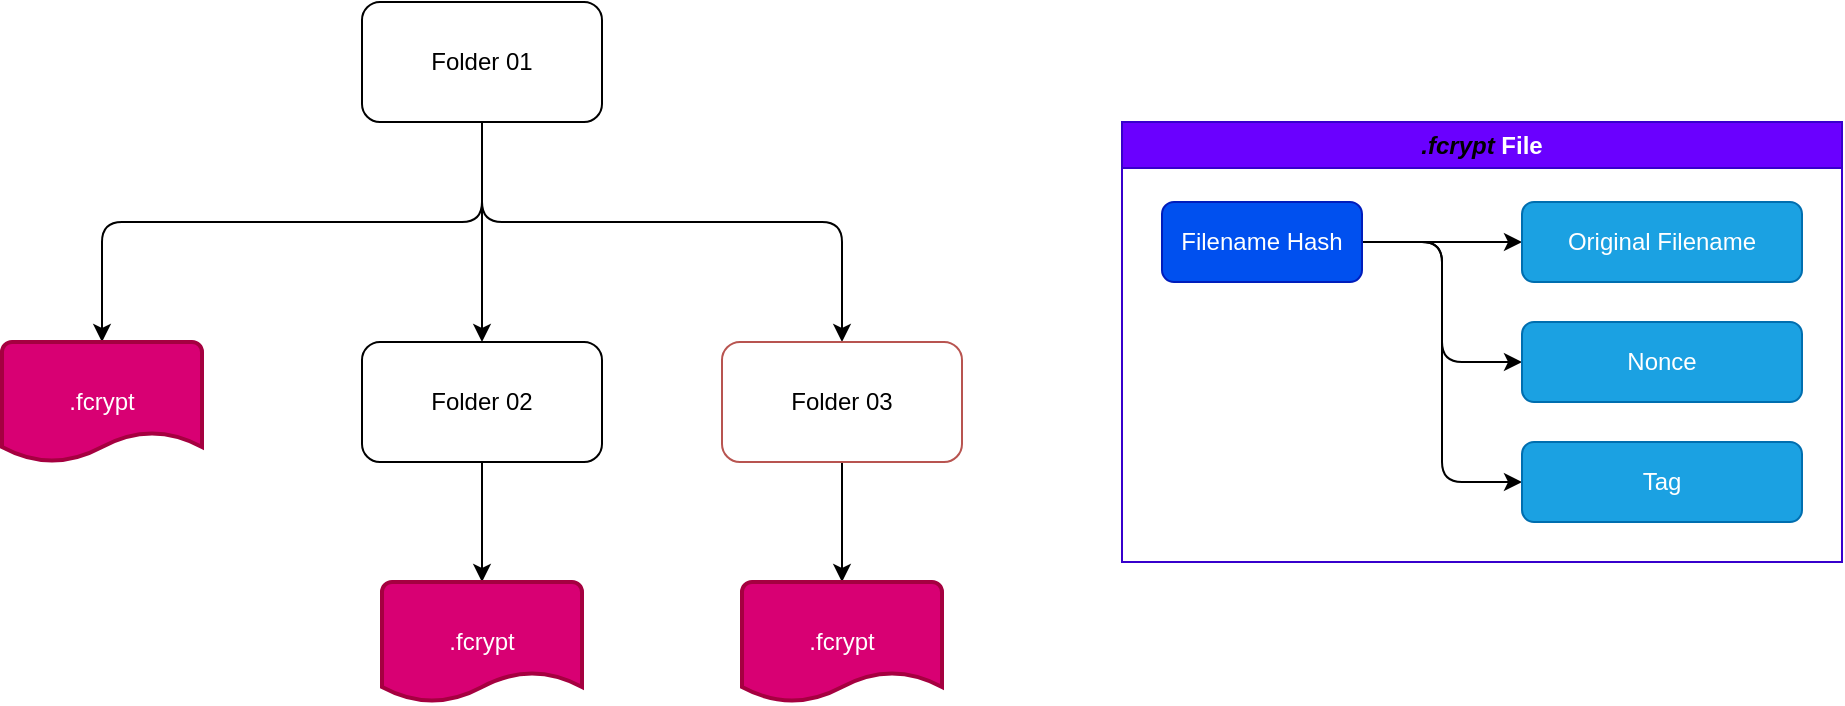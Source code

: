 <mxfile>
    <diagram id="qkYxpQfklIPQ-FIDDS9N" name="Page-1">
        <mxGraphModel dx="1252" dy="926" grid="1" gridSize="10" guides="1" tooltips="1" connect="1" arrows="1" fold="1" page="1" pageScale="1" pageWidth="1100" pageHeight="850" math="0" shadow="0">
            <root>
                <mxCell id="0"/>
                <mxCell id="1" parent="0"/>
                <mxCell id="19" style="edgeStyle=none;html=1;exitX=0.5;exitY=1;exitDx=0;exitDy=0;entryX=0.5;entryY=0;entryDx=0;entryDy=0;entryPerimeter=0;" parent="1" source="12" target="34" edge="1">
                    <mxGeometry relative="1" as="geometry">
                        <Array as="points">
                            <mxPoint x="300" y="130"/>
                            <mxPoint x="110" y="130"/>
                        </Array>
                    </mxGeometry>
                </mxCell>
                <mxCell id="21" style="edgeStyle=none;html=1;exitX=0.5;exitY=1;exitDx=0;exitDy=0;entryX=0.5;entryY=0;entryDx=0;entryDy=0;" parent="1" source="12" target="20" edge="1">
                    <mxGeometry relative="1" as="geometry">
                        <Array as="points">
                            <mxPoint x="300" y="130"/>
                            <mxPoint x="480" y="130"/>
                        </Array>
                    </mxGeometry>
                </mxCell>
                <mxCell id="25" style="edgeStyle=none;html=1;exitX=0.5;exitY=1;exitDx=0;exitDy=0;entryX=0.5;entryY=0;entryDx=0;entryDy=0;" parent="1" source="12" target="24" edge="1">
                    <mxGeometry relative="1" as="geometry"/>
                </mxCell>
                <mxCell id="12" value="Folder 01" style="rounded=1;whiteSpace=wrap;html=1;fontColor=light-dark(#000000,#000000);fillColor=light-dark(#FFFFFF,#FFC43A);" parent="1" vertex="1">
                    <mxGeometry x="240" y="20" width="120" height="60" as="geometry"/>
                </mxCell>
                <mxCell id="22" style="edgeStyle=none;html=1;exitX=0.5;exitY=1;exitDx=0;exitDy=0;entryX=0.5;entryY=0;entryDx=0;entryDy=0;entryPerimeter=0;" parent="1" source="20" target="36" edge="1">
                    <mxGeometry relative="1" as="geometry">
                        <mxPoint x="480" y="310" as="targetPoint"/>
                    </mxGeometry>
                </mxCell>
                <mxCell id="20" value="Folder 03" style="rounded=1;whiteSpace=wrap;html=1;fillColor=light-dark(#FFFFFF,#FFC43A);strokeColor=light-dark(#B85450,#000000);fontColor=light-dark(#000000,#000000);" parent="1" vertex="1">
                    <mxGeometry x="420" y="190" width="120" height="60" as="geometry"/>
                </mxCell>
                <mxCell id="31" style="edgeStyle=none;html=1;exitX=0.5;exitY=1;exitDx=0;exitDy=0;entryX=0.5;entryY=0;entryDx=0;entryDy=0;entryPerimeter=0;" parent="1" source="24" target="35" edge="1">
                    <mxGeometry relative="1" as="geometry">
                        <mxPoint x="300" y="310" as="targetPoint"/>
                    </mxGeometry>
                </mxCell>
                <mxCell id="24" value="Folder 02" style="rounded=1;whiteSpace=wrap;html=1;fontColor=light-dark(#000000,#000000);fillColor=light-dark(#FFFFFF,#FFC43A);" parent="1" vertex="1">
                    <mxGeometry x="240" y="190" width="120" height="60" as="geometry"/>
                </mxCell>
                <mxCell id="34" value=".fcrypt" style="strokeWidth=2;html=1;shape=mxgraph.flowchart.document2;whiteSpace=wrap;size=0.25;fillColor=#d80073;fontColor=#ffffff;strokeColor=#A50040;" parent="1" vertex="1">
                    <mxGeometry x="60" y="190" width="100" height="60" as="geometry"/>
                </mxCell>
                <mxCell id="35" value=".fcrypt" style="strokeWidth=2;html=1;shape=mxgraph.flowchart.document2;whiteSpace=wrap;size=0.25;fillColor=#d80073;fontColor=#ffffff;strokeColor=#A50040;" parent="1" vertex="1">
                    <mxGeometry x="250" y="310" width="100" height="60" as="geometry"/>
                </mxCell>
                <mxCell id="36" value=".fcrypt" style="strokeWidth=2;html=1;shape=mxgraph.flowchart.document2;whiteSpace=wrap;size=0.25;fillColor=#d80073;fontColor=#ffffff;strokeColor=#A50040;" parent="1" vertex="1">
                    <mxGeometry x="430" y="310" width="100" height="60" as="geometry"/>
                </mxCell>
                <mxCell id="37" value="&lt;i&gt;&lt;font style=&quot;color: light-dark(rgb(0, 0, 0), rgb(0, 0, 0));&quot;&gt;.fcrypt&lt;/font&gt;&lt;/i&gt; File" style="swimlane;whiteSpace=wrap;html=1;fillColor=#6a00ff;fontColor=#ffffff;strokeColor=#3700CC;" parent="1" vertex="1">
                    <mxGeometry x="620" y="80" width="360" height="220" as="geometry"/>
                </mxCell>
                <mxCell id="42" style="edgeStyle=none;html=1;exitX=1;exitY=0.5;exitDx=0;exitDy=0;entryX=0;entryY=0.5;entryDx=0;entryDy=0;" edge="1" parent="37" source="38" target="39">
                    <mxGeometry relative="1" as="geometry"/>
                </mxCell>
                <mxCell id="43" style="edgeStyle=none;html=1;exitX=1;exitY=0.5;exitDx=0;exitDy=0;entryX=0;entryY=0.5;entryDx=0;entryDy=0;" edge="1" parent="37" source="38" target="40">
                    <mxGeometry relative="1" as="geometry">
                        <Array as="points">
                            <mxPoint x="160" y="60"/>
                            <mxPoint x="160" y="120"/>
                        </Array>
                    </mxGeometry>
                </mxCell>
                <mxCell id="44" style="edgeStyle=none;html=1;exitX=1;exitY=0.5;exitDx=0;exitDy=0;entryX=0;entryY=0.5;entryDx=0;entryDy=0;" edge="1" parent="37" source="38" target="41">
                    <mxGeometry relative="1" as="geometry">
                        <Array as="points">
                            <mxPoint x="160" y="60"/>
                            <mxPoint x="160" y="180"/>
                        </Array>
                    </mxGeometry>
                </mxCell>
                <mxCell id="38" value="Filename Hash" style="rounded=1;whiteSpace=wrap;html=1;fillColor=#0050ef;fontColor=#ffffff;strokeColor=#001DBC;" vertex="1" parent="37">
                    <mxGeometry x="20" y="40" width="100" height="40" as="geometry"/>
                </mxCell>
                <mxCell id="39" value="Original Filename" style="rounded=1;whiteSpace=wrap;html=1;fillColor=#1ba1e2;fontColor=#ffffff;strokeColor=#006EAF;" vertex="1" parent="37">
                    <mxGeometry x="200" y="40" width="140" height="40" as="geometry"/>
                </mxCell>
                <mxCell id="40" value="Nonce" style="rounded=1;whiteSpace=wrap;html=1;fillColor=#1ba1e2;fontColor=#ffffff;strokeColor=#006EAF;" vertex="1" parent="37">
                    <mxGeometry x="200" y="100" width="140" height="40" as="geometry"/>
                </mxCell>
                <mxCell id="41" value="Tag" style="rounded=1;whiteSpace=wrap;html=1;fillColor=#1ba1e2;fontColor=#ffffff;strokeColor=#006EAF;" vertex="1" parent="37">
                    <mxGeometry x="200" y="160" width="140" height="40" as="geometry"/>
                </mxCell>
            </root>
        </mxGraphModel>
    </diagram>
</mxfile>